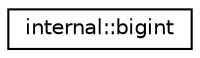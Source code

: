 digraph "Иерархия классов. Графический вид."
{
  edge [fontname="Helvetica",fontsize="10",labelfontname="Helvetica",labelfontsize="10"];
  node [fontname="Helvetica",fontsize="10",shape=record];
  rankdir="LR";
  Node0 [label="internal::bigint",height=0.2,width=0.4,color="black", fillcolor="white", style="filled",URL="$classinternal_1_1bigint.html"];
}
